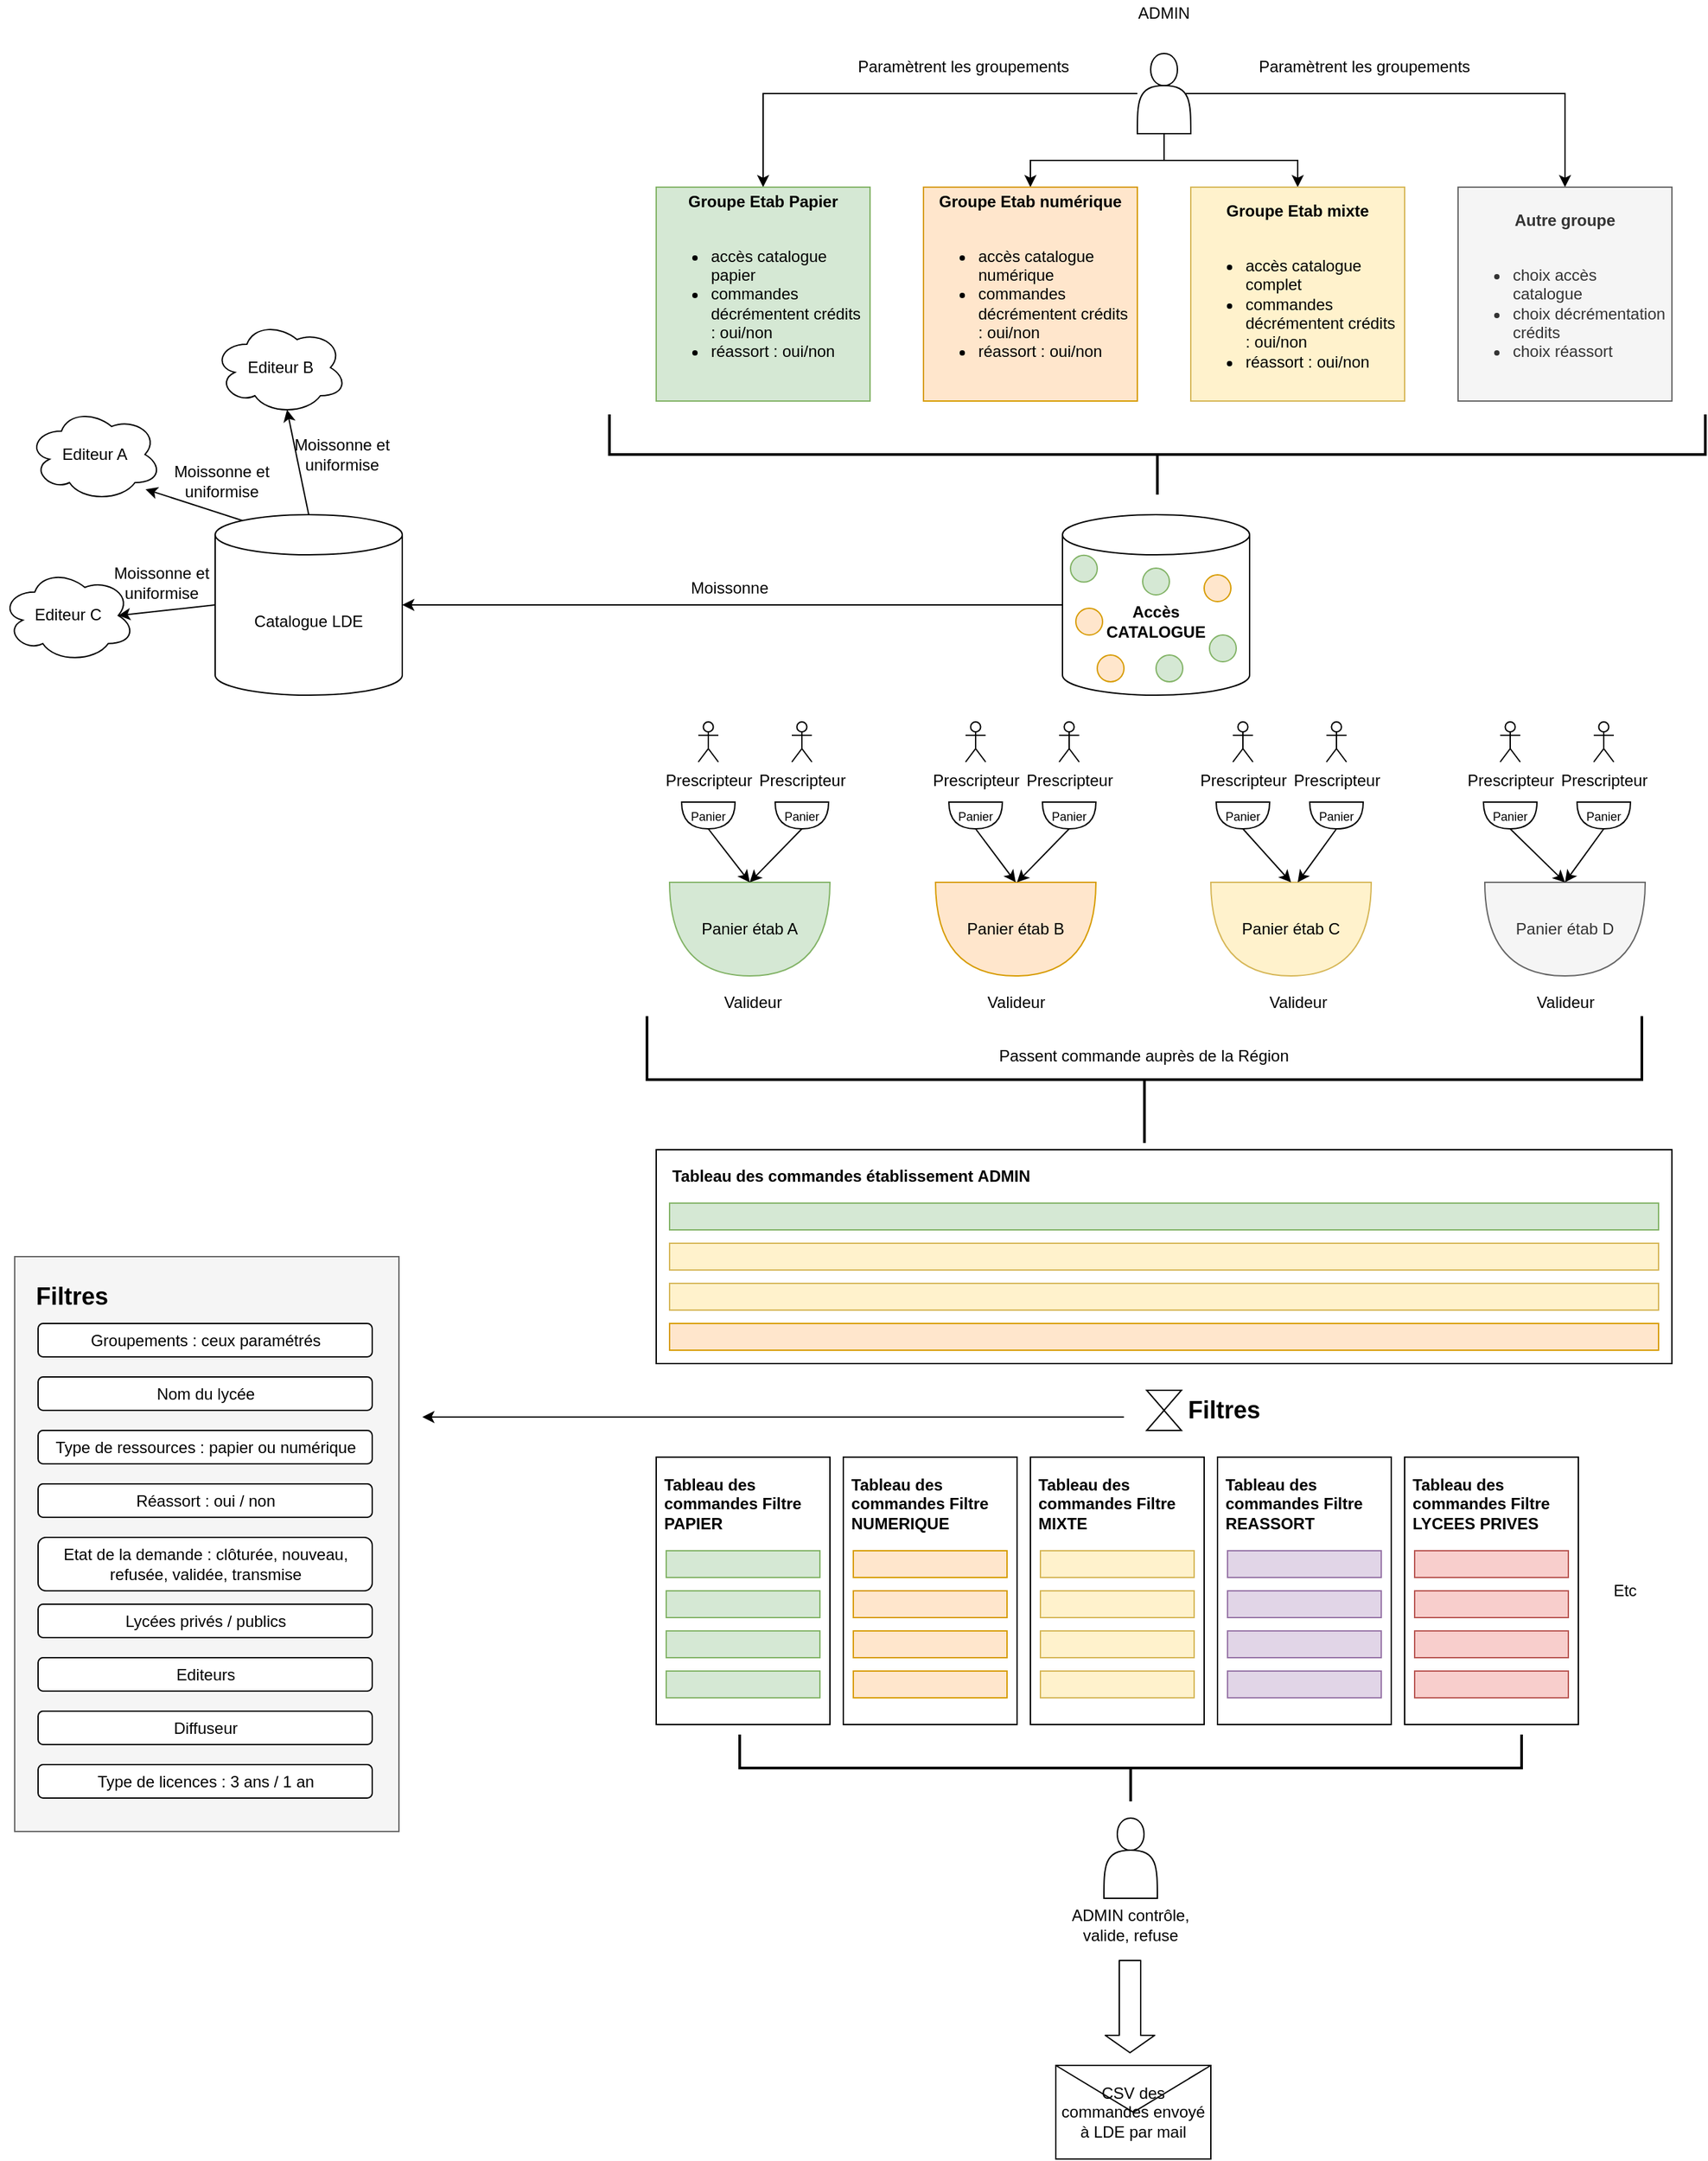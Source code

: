 <mxfile version="14.6.12" type="github">
  <diagram id="M5NmcH6w99j9EcvWKyK-" name="Page-1">
    <mxGraphModel dx="1865" dy="547" grid="1" gridSize="10" guides="1" tooltips="1" connect="1" arrows="1" fold="1" page="1" pageScale="1" pageWidth="827" pageHeight="1169" math="0" shadow="0">
      <root>
        <mxCell id="0" />
        <mxCell id="1" parent="0" />
        <mxCell id="MbVoy9RgzzWDaomn8BP1-6" style="edgeStyle=orthogonalEdgeStyle;rounded=0;orthogonalLoop=1;jettySize=auto;html=1;entryX=0.5;entryY=0;entryDx=0;entryDy=0;exitX=0.5;exitY=1;exitDx=0;exitDy=0;" edge="1" parent="1" source="MbVoy9RgzzWDaomn8BP1-1" target="MbVoy9RgzzWDaomn8BP1-3">
          <mxGeometry relative="1" as="geometry">
            <mxPoint x="120" y="150" as="sourcePoint" />
          </mxGeometry>
        </mxCell>
        <mxCell id="MbVoy9RgzzWDaomn8BP1-7" style="edgeStyle=orthogonalEdgeStyle;rounded=0;orthogonalLoop=1;jettySize=auto;html=1;entryX=0.5;entryY=0;entryDx=0;entryDy=0;" edge="1" parent="1" source="MbVoy9RgzzWDaomn8BP1-1" target="MbVoy9RgzzWDaomn8BP1-2">
          <mxGeometry relative="1" as="geometry" />
        </mxCell>
        <mxCell id="MbVoy9RgzzWDaomn8BP1-8" style="edgeStyle=orthogonalEdgeStyle;rounded=0;orthogonalLoop=1;jettySize=auto;html=1;entryX=0.5;entryY=0;entryDx=0;entryDy=0;" edge="1" parent="1" source="MbVoy9RgzzWDaomn8BP1-1" target="MbVoy9RgzzWDaomn8BP1-4">
          <mxGeometry relative="1" as="geometry" />
        </mxCell>
        <mxCell id="MbVoy9RgzzWDaomn8BP1-9" style="edgeStyle=orthogonalEdgeStyle;rounded=0;orthogonalLoop=1;jettySize=auto;html=1;exitX=0.9;exitY=0.5;exitDx=0;exitDy=0;exitPerimeter=0;entryX=0.5;entryY=0;entryDx=0;entryDy=0;" edge="1" parent="1" source="MbVoy9RgzzWDaomn8BP1-1" target="MbVoy9RgzzWDaomn8BP1-5">
          <mxGeometry relative="1" as="geometry" />
        </mxCell>
        <mxCell id="MbVoy9RgzzWDaomn8BP1-1" value="" style="shape=actor;whiteSpace=wrap;html=1;" vertex="1" parent="1">
          <mxGeometry x="400" y="60" width="40" height="60" as="geometry" />
        </mxCell>
        <mxCell id="MbVoy9RgzzWDaomn8BP1-2" value="&lt;div&gt;&lt;b&gt;Groupe Etab Papier&lt;br&gt;&lt;/b&gt;&lt;/div&gt;&lt;div&gt;&lt;br&gt;&lt;/div&gt;&lt;div align=&quot;left&quot;&gt;&lt;ul&gt;&lt;li&gt;accès catalogue papier&lt;/li&gt;&lt;li&gt;commandes décrémentent crédits : oui/non&lt;/li&gt;&lt;li&gt;réassort : oui/non&lt;br&gt;&lt;/li&gt;&lt;/ul&gt;&lt;/div&gt;&lt;div&gt;&lt;br&gt;&lt;b&gt;&lt;/b&gt;&lt;/div&gt;" style="whiteSpace=wrap;html=1;aspect=fixed;fillColor=#d5e8d4;strokeColor=#82b366;" vertex="1" parent="1">
          <mxGeometry x="40" y="160" width="160" height="160" as="geometry" />
        </mxCell>
        <mxCell id="MbVoy9RgzzWDaomn8BP1-3" value="&lt;div&gt;&lt;b&gt;Groupe Etab numérique&lt;/b&gt;&lt;/div&gt;&lt;div align=&quot;left&quot;&gt;&lt;br&gt;&lt;/div&gt;&lt;div align=&quot;left&quot;&gt;&lt;ul&gt;&lt;li&gt;accès catalogue numérique&lt;/li&gt;&lt;li&gt;commandes décrémentent crédits : oui/non&lt;/li&gt;&lt;li&gt;réassort : oui/non&lt;br&gt;&lt;/li&gt;&lt;/ul&gt;&lt;/div&gt;&lt;div&gt;&lt;br&gt;&lt;/div&gt;" style="whiteSpace=wrap;html=1;aspect=fixed;fillColor=#ffe6cc;strokeColor=#d79b00;" vertex="1" parent="1">
          <mxGeometry x="240" y="160" width="160" height="160" as="geometry" />
        </mxCell>
        <mxCell id="MbVoy9RgzzWDaomn8BP1-4" value="&lt;div&gt;&lt;b&gt;Groupe Etab mixte&lt;/b&gt;&lt;/div&gt;&lt;div&gt;&lt;br&gt;&lt;/div&gt;&lt;div align=&quot;left&quot;&gt;&lt;ul&gt;&lt;li&gt;accès catalogue complet&lt;/li&gt;&lt;li&gt;commandes décrémentent crédits : oui/non&lt;/li&gt;&lt;li&gt;réassort : oui/non&lt;/li&gt;&lt;/ul&gt;&lt;/div&gt;" style="whiteSpace=wrap;html=1;aspect=fixed;fillColor=#fff2cc;strokeColor=#d6b656;" vertex="1" parent="1">
          <mxGeometry x="440" y="160" width="160" height="160" as="geometry" />
        </mxCell>
        <mxCell id="MbVoy9RgzzWDaomn8BP1-5" value="&lt;div&gt;&lt;b&gt;Autre groupe&lt;/b&gt;&lt;/div&gt;&lt;div align=&quot;left&quot;&gt;&lt;br&gt;&lt;/div&gt;&lt;div align=&quot;left&quot;&gt;&lt;ul&gt;&lt;li&gt;choix accès catalogue&lt;/li&gt;&lt;li&gt;choix décrémentation crédits&lt;/li&gt;&lt;li&gt;choix réassort&lt;/li&gt;&lt;/ul&gt;&lt;/div&gt;" style="whiteSpace=wrap;html=1;aspect=fixed;fillColor=#f5f5f5;strokeColor=#666666;fontColor=#333333;" vertex="1" parent="1">
          <mxGeometry x="640" y="160" width="160" height="160" as="geometry" />
        </mxCell>
        <mxCell id="MbVoy9RgzzWDaomn8BP1-10" value="" style="rounded=0;whiteSpace=wrap;html=1;" vertex="1" parent="1">
          <mxGeometry x="40" y="880" width="760" height="160" as="geometry" />
        </mxCell>
        <mxCell id="MbVoy9RgzzWDaomn8BP1-143" style="edgeStyle=none;rounded=0;orthogonalLoop=1;jettySize=auto;html=1;" edge="1" parent="1">
          <mxGeometry relative="1" as="geometry">
            <mxPoint x="-135" y="1080" as="targetPoint" />
            <mxPoint x="390" y="1080" as="sourcePoint" />
          </mxGeometry>
        </mxCell>
        <mxCell id="MbVoy9RgzzWDaomn8BP1-15" value="&lt;font style=&quot;font-size: 18px&quot;&gt;&lt;b&gt;Filtres&lt;/b&gt;&lt;/font&gt;" style="text;html=1;strokeColor=none;fillColor=none;align=center;verticalAlign=middle;whiteSpace=wrap;rounded=0;" vertex="1" parent="1">
          <mxGeometry x="440" y="1065" width="50" height="20" as="geometry" />
        </mxCell>
        <mxCell id="MbVoy9RgzzWDaomn8BP1-17" value="&lt;div align=&quot;left&quot;&gt;&lt;b&gt;Tableau des commandes établissement&lt;/b&gt; &lt;b&gt;ADMIN&lt;/b&gt;&lt;br&gt;&lt;/div&gt;" style="text;html=1;strokeColor=none;fillColor=none;align=left;verticalAlign=middle;whiteSpace=wrap;rounded=0;" vertex="1" parent="1">
          <mxGeometry x="50" y="890" width="310" height="20" as="geometry" />
        </mxCell>
        <mxCell id="MbVoy9RgzzWDaomn8BP1-18" value="" style="rounded=0;whiteSpace=wrap;html=1;fillColor=#d5e8d4;strokeColor=#82b366;" vertex="1" parent="1">
          <mxGeometry x="50" y="920" width="740" height="20" as="geometry" />
        </mxCell>
        <mxCell id="MbVoy9RgzzWDaomn8BP1-19" value="" style="rounded=0;whiteSpace=wrap;html=1;fillColor=#fff2cc;strokeColor=#d6b656;" vertex="1" parent="1">
          <mxGeometry x="50" y="950" width="740" height="20" as="geometry" />
        </mxCell>
        <mxCell id="MbVoy9RgzzWDaomn8BP1-20" value="" style="rounded=0;whiteSpace=wrap;html=1;fillColor=#fff2cc;strokeColor=#d6b656;" vertex="1" parent="1">
          <mxGeometry x="50" y="980" width="740" height="20" as="geometry" />
        </mxCell>
        <mxCell id="MbVoy9RgzzWDaomn8BP1-21" value="" style="rounded=0;whiteSpace=wrap;html=1;fillColor=#ffe6cc;strokeColor=#d79b00;" vertex="1" parent="1">
          <mxGeometry x="50" y="1010" width="740" height="20" as="geometry" />
        </mxCell>
        <mxCell id="MbVoy9RgzzWDaomn8BP1-22" value="" style="shape=collate;whiteSpace=wrap;html=1;" vertex="1" parent="1">
          <mxGeometry x="407" y="1060" width="26" height="30" as="geometry" />
        </mxCell>
        <mxCell id="MbVoy9RgzzWDaomn8BP1-32" value="" style="group" vertex="1" connectable="0" parent="1">
          <mxGeometry x="40" y="1110" width="130" height="200" as="geometry" />
        </mxCell>
        <mxCell id="MbVoy9RgzzWDaomn8BP1-26" value="" style="rounded=0;whiteSpace=wrap;html=1;" vertex="1" parent="MbVoy9RgzzWDaomn8BP1-32">
          <mxGeometry width="130" height="200" as="geometry" />
        </mxCell>
        <mxCell id="MbVoy9RgzzWDaomn8BP1-27" value="&lt;div align=&quot;left&quot;&gt;&lt;b&gt;Tableau des commandes Filtre PAPIER&lt;/b&gt;&lt;br&gt;&lt;/div&gt;" style="text;html=1;strokeColor=none;fillColor=none;align=center;verticalAlign=middle;whiteSpace=wrap;rounded=0;" vertex="1" parent="MbVoy9RgzzWDaomn8BP1-32">
          <mxGeometry x="5" y="10" width="115" height="50" as="geometry" />
        </mxCell>
        <mxCell id="MbVoy9RgzzWDaomn8BP1-54" value="" style="group" vertex="1" connectable="0" parent="MbVoy9RgzzWDaomn8BP1-32">
          <mxGeometry x="7.5" y="70" width="115" height="110" as="geometry" />
        </mxCell>
        <mxCell id="MbVoy9RgzzWDaomn8BP1-28" value="" style="rounded=0;whiteSpace=wrap;html=1;fillColor=#d5e8d4;strokeColor=#82b366;" vertex="1" parent="MbVoy9RgzzWDaomn8BP1-54">
          <mxGeometry width="115" height="20" as="geometry" />
        </mxCell>
        <mxCell id="MbVoy9RgzzWDaomn8BP1-29" value="" style="rounded=0;whiteSpace=wrap;html=1;fillColor=#d5e8d4;strokeColor=#82b366;" vertex="1" parent="MbVoy9RgzzWDaomn8BP1-54">
          <mxGeometry y="30" width="115" height="20" as="geometry" />
        </mxCell>
        <mxCell id="MbVoy9RgzzWDaomn8BP1-30" value="" style="rounded=0;whiteSpace=wrap;html=1;fillColor=#d5e8d4;strokeColor=#82b366;" vertex="1" parent="MbVoy9RgzzWDaomn8BP1-54">
          <mxGeometry y="60" width="115" height="20" as="geometry" />
        </mxCell>
        <mxCell id="MbVoy9RgzzWDaomn8BP1-31" value="" style="rounded=0;whiteSpace=wrap;html=1;fillColor=#d5e8d4;strokeColor=#82b366;" vertex="1" parent="MbVoy9RgzzWDaomn8BP1-54">
          <mxGeometry y="90" width="115" height="20" as="geometry" />
        </mxCell>
        <mxCell id="MbVoy9RgzzWDaomn8BP1-73" style="edgeStyle=orthogonalEdgeStyle;rounded=0;orthogonalLoop=1;jettySize=auto;html=1;exitX=0.5;exitY=1;exitDx=0;exitDy=0;" edge="1" parent="MbVoy9RgzzWDaomn8BP1-54" source="MbVoy9RgzzWDaomn8BP1-29" target="MbVoy9RgzzWDaomn8BP1-29">
          <mxGeometry relative="1" as="geometry" />
        </mxCell>
        <mxCell id="MbVoy9RgzzWDaomn8BP1-74" value="" style="group" vertex="1" connectable="0" parent="1">
          <mxGeometry x="180" y="1110" width="130" height="200" as="geometry" />
        </mxCell>
        <mxCell id="MbVoy9RgzzWDaomn8BP1-75" value="" style="rounded=0;whiteSpace=wrap;html=1;" vertex="1" parent="MbVoy9RgzzWDaomn8BP1-74">
          <mxGeometry width="130" height="200" as="geometry" />
        </mxCell>
        <mxCell id="MbVoy9RgzzWDaomn8BP1-76" value="&lt;div align=&quot;left&quot;&gt;&lt;b&gt;Tableau des commandes Filtre NUMERIQUE&lt;/b&gt;&lt;br&gt;&lt;/div&gt;" style="text;html=1;strokeColor=none;fillColor=none;align=center;verticalAlign=middle;whiteSpace=wrap;rounded=0;" vertex="1" parent="MbVoy9RgzzWDaomn8BP1-74">
          <mxGeometry x="5" y="10" width="115" height="50" as="geometry" />
        </mxCell>
        <mxCell id="MbVoy9RgzzWDaomn8BP1-77" value="" style="group" vertex="1" connectable="0" parent="MbVoy9RgzzWDaomn8BP1-74">
          <mxGeometry x="7.5" y="70" width="115" height="110" as="geometry" />
        </mxCell>
        <mxCell id="MbVoy9RgzzWDaomn8BP1-78" value="" style="rounded=0;whiteSpace=wrap;html=1;fillColor=#ffe6cc;strokeColor=#d79b00;" vertex="1" parent="MbVoy9RgzzWDaomn8BP1-77">
          <mxGeometry width="115" height="20" as="geometry" />
        </mxCell>
        <mxCell id="MbVoy9RgzzWDaomn8BP1-79" value="" style="rounded=0;whiteSpace=wrap;html=1;fillColor=#ffe6cc;strokeColor=#d79b00;" vertex="1" parent="MbVoy9RgzzWDaomn8BP1-77">
          <mxGeometry y="30" width="115" height="20" as="geometry" />
        </mxCell>
        <mxCell id="MbVoy9RgzzWDaomn8BP1-80" value="" style="rounded=0;whiteSpace=wrap;html=1;fillColor=#ffe6cc;strokeColor=#d79b00;" vertex="1" parent="MbVoy9RgzzWDaomn8BP1-77">
          <mxGeometry y="60" width="115" height="20" as="geometry" />
        </mxCell>
        <mxCell id="MbVoy9RgzzWDaomn8BP1-81" value="" style="rounded=0;whiteSpace=wrap;html=1;fillColor=#ffe6cc;strokeColor=#d79b00;" vertex="1" parent="MbVoy9RgzzWDaomn8BP1-77">
          <mxGeometry y="90" width="115" height="20" as="geometry" />
        </mxCell>
        <mxCell id="MbVoy9RgzzWDaomn8BP1-82" style="edgeStyle=orthogonalEdgeStyle;rounded=0;orthogonalLoop=1;jettySize=auto;html=1;exitX=0.5;exitY=1;exitDx=0;exitDy=0;" edge="1" parent="MbVoy9RgzzWDaomn8BP1-77" source="MbVoy9RgzzWDaomn8BP1-79" target="MbVoy9RgzzWDaomn8BP1-79">
          <mxGeometry relative="1" as="geometry" />
        </mxCell>
        <mxCell id="MbVoy9RgzzWDaomn8BP1-83" value="" style="group" vertex="1" connectable="0" parent="1">
          <mxGeometry x="320" y="1110" width="130" height="200" as="geometry" />
        </mxCell>
        <mxCell id="MbVoy9RgzzWDaomn8BP1-84" value="" style="rounded=0;whiteSpace=wrap;html=1;" vertex="1" parent="MbVoy9RgzzWDaomn8BP1-83">
          <mxGeometry width="130" height="200" as="geometry" />
        </mxCell>
        <mxCell id="MbVoy9RgzzWDaomn8BP1-85" value="&lt;div align=&quot;left&quot;&gt;&lt;b&gt;Tableau des commandes Filtre MIXTE&lt;/b&gt;&lt;br&gt;&lt;/div&gt;" style="text;html=1;strokeColor=none;fillColor=none;align=center;verticalAlign=middle;whiteSpace=wrap;rounded=0;" vertex="1" parent="MbVoy9RgzzWDaomn8BP1-83">
          <mxGeometry x="5" y="10" width="115" height="50" as="geometry" />
        </mxCell>
        <mxCell id="MbVoy9RgzzWDaomn8BP1-86" value="" style="group" vertex="1" connectable="0" parent="MbVoy9RgzzWDaomn8BP1-83">
          <mxGeometry x="7.5" y="70" width="115" height="110" as="geometry" />
        </mxCell>
        <mxCell id="MbVoy9RgzzWDaomn8BP1-87" value="" style="rounded=0;whiteSpace=wrap;html=1;fillColor=#fff2cc;strokeColor=#d6b656;" vertex="1" parent="MbVoy9RgzzWDaomn8BP1-86">
          <mxGeometry width="115" height="20" as="geometry" />
        </mxCell>
        <mxCell id="MbVoy9RgzzWDaomn8BP1-88" value="" style="rounded=0;whiteSpace=wrap;html=1;fillColor=#fff2cc;strokeColor=#d6b656;" vertex="1" parent="MbVoy9RgzzWDaomn8BP1-86">
          <mxGeometry y="30" width="115" height="20" as="geometry" />
        </mxCell>
        <mxCell id="MbVoy9RgzzWDaomn8BP1-89" value="" style="rounded=0;whiteSpace=wrap;html=1;fillColor=#fff2cc;strokeColor=#d6b656;" vertex="1" parent="MbVoy9RgzzWDaomn8BP1-86">
          <mxGeometry y="60" width="115" height="20" as="geometry" />
        </mxCell>
        <mxCell id="MbVoy9RgzzWDaomn8BP1-90" value="" style="rounded=0;whiteSpace=wrap;html=1;fillColor=#fff2cc;strokeColor=#d6b656;" vertex="1" parent="MbVoy9RgzzWDaomn8BP1-86">
          <mxGeometry y="90" width="115" height="20" as="geometry" />
        </mxCell>
        <mxCell id="MbVoy9RgzzWDaomn8BP1-91" style="edgeStyle=orthogonalEdgeStyle;rounded=0;orthogonalLoop=1;jettySize=auto;html=1;exitX=0.5;exitY=1;exitDx=0;exitDy=0;" edge="1" parent="MbVoy9RgzzWDaomn8BP1-86" source="MbVoy9RgzzWDaomn8BP1-88" target="MbVoy9RgzzWDaomn8BP1-88">
          <mxGeometry relative="1" as="geometry" />
        </mxCell>
        <mxCell id="MbVoy9RgzzWDaomn8BP1-96" value="" style="group" vertex="1" connectable="0" parent="1">
          <mxGeometry x="460" y="1110" width="130" height="200" as="geometry" />
        </mxCell>
        <mxCell id="MbVoy9RgzzWDaomn8BP1-97" value="" style="rounded=0;whiteSpace=wrap;html=1;" vertex="1" parent="MbVoy9RgzzWDaomn8BP1-96">
          <mxGeometry width="130" height="200" as="geometry" />
        </mxCell>
        <mxCell id="MbVoy9RgzzWDaomn8BP1-98" value="&lt;div align=&quot;left&quot;&gt;&lt;b&gt;Tableau des commandes Filtre REASSORT&lt;/b&gt;&lt;br&gt;&lt;/div&gt;" style="text;html=1;strokeColor=none;fillColor=none;align=center;verticalAlign=middle;whiteSpace=wrap;rounded=0;" vertex="1" parent="MbVoy9RgzzWDaomn8BP1-96">
          <mxGeometry x="5" y="10" width="115" height="50" as="geometry" />
        </mxCell>
        <mxCell id="MbVoy9RgzzWDaomn8BP1-99" value="" style="group" vertex="1" connectable="0" parent="MbVoy9RgzzWDaomn8BP1-96">
          <mxGeometry x="7.5" y="70" width="115" height="110" as="geometry" />
        </mxCell>
        <mxCell id="MbVoy9RgzzWDaomn8BP1-100" value="" style="rounded=0;whiteSpace=wrap;html=1;fillColor=#e1d5e7;strokeColor=#9673a6;" vertex="1" parent="MbVoy9RgzzWDaomn8BP1-99">
          <mxGeometry width="115" height="20" as="geometry" />
        </mxCell>
        <mxCell id="MbVoy9RgzzWDaomn8BP1-101" value="" style="rounded=0;whiteSpace=wrap;html=1;fillColor=#e1d5e7;strokeColor=#9673a6;" vertex="1" parent="MbVoy9RgzzWDaomn8BP1-99">
          <mxGeometry y="30" width="115" height="20" as="geometry" />
        </mxCell>
        <mxCell id="MbVoy9RgzzWDaomn8BP1-102" value="" style="rounded=0;whiteSpace=wrap;html=1;fillColor=#e1d5e7;strokeColor=#9673a6;" vertex="1" parent="MbVoy9RgzzWDaomn8BP1-99">
          <mxGeometry y="60" width="115" height="20" as="geometry" />
        </mxCell>
        <mxCell id="MbVoy9RgzzWDaomn8BP1-103" value="" style="rounded=0;whiteSpace=wrap;html=1;fillColor=#e1d5e7;strokeColor=#9673a6;" vertex="1" parent="MbVoy9RgzzWDaomn8BP1-99">
          <mxGeometry y="90" width="115" height="20" as="geometry" />
        </mxCell>
        <mxCell id="MbVoy9RgzzWDaomn8BP1-104" style="edgeStyle=orthogonalEdgeStyle;rounded=0;orthogonalLoop=1;jettySize=auto;html=1;exitX=0.5;exitY=1;exitDx=0;exitDy=0;" edge="1" parent="MbVoy9RgzzWDaomn8BP1-99" source="MbVoy9RgzzWDaomn8BP1-101" target="MbVoy9RgzzWDaomn8BP1-101">
          <mxGeometry relative="1" as="geometry" />
        </mxCell>
        <mxCell id="MbVoy9RgzzWDaomn8BP1-105" value="" style="group" vertex="1" connectable="0" parent="1">
          <mxGeometry x="600" y="1110" width="130" height="200" as="geometry" />
        </mxCell>
        <mxCell id="MbVoy9RgzzWDaomn8BP1-106" value="" style="rounded=0;whiteSpace=wrap;html=1;" vertex="1" parent="MbVoy9RgzzWDaomn8BP1-105">
          <mxGeometry width="130" height="200" as="geometry" />
        </mxCell>
        <mxCell id="MbVoy9RgzzWDaomn8BP1-107" value="&lt;div align=&quot;left&quot;&gt;&lt;b&gt;Tableau des commandes Filtre LYCEES PRIVES&lt;/b&gt;&lt;br&gt;&lt;/div&gt;" style="text;html=1;strokeColor=none;fillColor=none;align=center;verticalAlign=middle;whiteSpace=wrap;rounded=0;" vertex="1" parent="MbVoy9RgzzWDaomn8BP1-105">
          <mxGeometry x="5" y="10" width="115" height="50" as="geometry" />
        </mxCell>
        <mxCell id="MbVoy9RgzzWDaomn8BP1-108" value="" style="group" vertex="1" connectable="0" parent="MbVoy9RgzzWDaomn8BP1-105">
          <mxGeometry x="7.5" y="70" width="115" height="110" as="geometry" />
        </mxCell>
        <mxCell id="MbVoy9RgzzWDaomn8BP1-109" value="" style="rounded=0;whiteSpace=wrap;html=1;fillColor=#f8cecc;strokeColor=#b85450;" vertex="1" parent="MbVoy9RgzzWDaomn8BP1-108">
          <mxGeometry width="115" height="20" as="geometry" />
        </mxCell>
        <mxCell id="MbVoy9RgzzWDaomn8BP1-110" value="" style="rounded=0;whiteSpace=wrap;html=1;fillColor=#f8cecc;strokeColor=#b85450;" vertex="1" parent="MbVoy9RgzzWDaomn8BP1-108">
          <mxGeometry y="30" width="115" height="20" as="geometry" />
        </mxCell>
        <mxCell id="MbVoy9RgzzWDaomn8BP1-111" value="" style="rounded=0;whiteSpace=wrap;html=1;fillColor=#f8cecc;strokeColor=#b85450;" vertex="1" parent="MbVoy9RgzzWDaomn8BP1-108">
          <mxGeometry y="60" width="115" height="20" as="geometry" />
        </mxCell>
        <mxCell id="MbVoy9RgzzWDaomn8BP1-112" value="" style="rounded=0;whiteSpace=wrap;html=1;fillColor=#f8cecc;strokeColor=#b85450;" vertex="1" parent="MbVoy9RgzzWDaomn8BP1-108">
          <mxGeometry y="90" width="115" height="20" as="geometry" />
        </mxCell>
        <mxCell id="MbVoy9RgzzWDaomn8BP1-113" style="edgeStyle=orthogonalEdgeStyle;rounded=0;orthogonalLoop=1;jettySize=auto;html=1;exitX=0.5;exitY=1;exitDx=0;exitDy=0;" edge="1" parent="MbVoy9RgzzWDaomn8BP1-108" source="MbVoy9RgzzWDaomn8BP1-110" target="MbVoy9RgzzWDaomn8BP1-110">
          <mxGeometry relative="1" as="geometry" />
        </mxCell>
        <mxCell id="MbVoy9RgzzWDaomn8BP1-114" value="Etc" style="text;html=1;strokeColor=none;fillColor=none;align=center;verticalAlign=middle;whiteSpace=wrap;rounded=0;" vertex="1" parent="1">
          <mxGeometry x="740" y="1200" width="50" height="20" as="geometry" />
        </mxCell>
        <mxCell id="MbVoy9RgzzWDaomn8BP1-123" value="Paramètrent les groupements" style="text;html=1;strokeColor=none;fillColor=none;align=center;verticalAlign=middle;whiteSpace=wrap;rounded=0;" vertex="1" parent="1">
          <mxGeometry x="150" y="60" width="240" height="20" as="geometry" />
        </mxCell>
        <mxCell id="MbVoy9RgzzWDaomn8BP1-124" value="Paramètrent les groupements" style="text;html=1;strokeColor=none;fillColor=none;align=center;verticalAlign=middle;whiteSpace=wrap;rounded=0;" vertex="1" parent="1">
          <mxGeometry x="450" y="60" width="240" height="20" as="geometry" />
        </mxCell>
        <mxCell id="MbVoy9RgzzWDaomn8BP1-125" value="ADMIN" style="text;html=1;strokeColor=none;fillColor=none;align=center;verticalAlign=middle;whiteSpace=wrap;rounded=0;" vertex="1" parent="1">
          <mxGeometry x="300" y="20" width="240" height="20" as="geometry" />
        </mxCell>
        <mxCell id="MbVoy9RgzzWDaomn8BP1-126" value="" style="shape=actor;whiteSpace=wrap;html=1;" vertex="1" parent="1">
          <mxGeometry x="375" y="1380" width="40" height="60" as="geometry" />
        </mxCell>
        <mxCell id="MbVoy9RgzzWDaomn8BP1-141" value="" style="strokeWidth=2;html=1;shape=mxgraph.flowchart.annotation_2;align=left;labelPosition=right;pointerEvents=1;rotation=-90;" vertex="1" parent="1">
          <mxGeometry x="370" y="1050" width="50" height="585" as="geometry" />
        </mxCell>
        <mxCell id="MbVoy9RgzzWDaomn8BP1-142" value="ADMIN contrôle, valide, refuse" style="text;html=1;strokeColor=none;fillColor=none;align=center;verticalAlign=middle;whiteSpace=wrap;rounded=0;" vertex="1" parent="1">
          <mxGeometry x="335" y="1440" width="120" height="40" as="geometry" />
        </mxCell>
        <mxCell id="MbVoy9RgzzWDaomn8BP1-179" value="" style="strokeWidth=2;html=1;shape=mxgraph.flowchart.annotation_2;align=left;labelPosition=right;pointerEvents=1;rotation=-90;" vertex="1" parent="1">
          <mxGeometry x="385" y="-50" width="60" height="820" as="geometry" />
        </mxCell>
        <mxCell id="MbVoy9RgzzWDaomn8BP1-184" value="" style="group" vertex="1" connectable="0" parent="1">
          <mxGeometry x="-440" y="960" width="397.5" height="430" as="geometry" />
        </mxCell>
        <mxCell id="MbVoy9RgzzWDaomn8BP1-178" value="" style="rounded=0;whiteSpace=wrap;html=1;fillColor=#f5f5f5;strokeColor=#666666;fontColor=#333333;" vertex="1" parent="MbVoy9RgzzWDaomn8BP1-184">
          <mxGeometry width="287.5" height="430" as="geometry" />
        </mxCell>
        <mxCell id="MbVoy9RgzzWDaomn8BP1-147" value="" style="group" vertex="1" connectable="0" parent="MbVoy9RgzzWDaomn8BP1-184">
          <mxGeometry x="17.5" y="130" width="250" height="25" as="geometry" />
        </mxCell>
        <mxCell id="MbVoy9RgzzWDaomn8BP1-146" value="" style="rounded=1;whiteSpace=wrap;html=1;" vertex="1" parent="MbVoy9RgzzWDaomn8BP1-147">
          <mxGeometry width="250" height="25" as="geometry" />
        </mxCell>
        <mxCell id="MbVoy9RgzzWDaomn8BP1-145" value="&lt;div&gt;Type de ressources : papier ou numérique&lt;/div&gt;" style="text;html=1;strokeColor=none;fillColor=none;align=center;verticalAlign=middle;whiteSpace=wrap;rounded=0;" vertex="1" parent="MbVoy9RgzzWDaomn8BP1-147">
          <mxGeometry x="5" y="2.5" width="240" height="20" as="geometry" />
        </mxCell>
        <mxCell id="MbVoy9RgzzWDaomn8BP1-148" value="" style="group" vertex="1" connectable="0" parent="MbVoy9RgzzWDaomn8BP1-184">
          <mxGeometry x="17.5" y="170" width="250" height="25" as="geometry" />
        </mxCell>
        <mxCell id="MbVoy9RgzzWDaomn8BP1-149" value="" style="rounded=1;whiteSpace=wrap;html=1;" vertex="1" parent="MbVoy9RgzzWDaomn8BP1-148">
          <mxGeometry width="250" height="25" as="geometry" />
        </mxCell>
        <mxCell id="MbVoy9RgzzWDaomn8BP1-150" value="Réassort : oui / non" style="text;html=1;strokeColor=none;fillColor=none;align=center;verticalAlign=middle;whiteSpace=wrap;rounded=0;" vertex="1" parent="MbVoy9RgzzWDaomn8BP1-148">
          <mxGeometry x="5" y="2.5" width="240" height="20" as="geometry" />
        </mxCell>
        <mxCell id="MbVoy9RgzzWDaomn8BP1-152" value="" style="group" vertex="1" connectable="0" parent="MbVoy9RgzzWDaomn8BP1-184">
          <mxGeometry x="17.5" y="210" width="285" height="220" as="geometry" />
        </mxCell>
        <mxCell id="MbVoy9RgzzWDaomn8BP1-153" value="" style="rounded=1;whiteSpace=wrap;html=1;" vertex="1" parent="MbVoy9RgzzWDaomn8BP1-152">
          <mxGeometry width="250" height="40" as="geometry" />
        </mxCell>
        <mxCell id="MbVoy9RgzzWDaomn8BP1-154" value="Etat de la demande : clôturée, nouveau, refusée, validée, transmise" style="text;html=1;strokeColor=none;fillColor=none;align=center;verticalAlign=middle;whiteSpace=wrap;rounded=0;" vertex="1" parent="MbVoy9RgzzWDaomn8BP1-152">
          <mxGeometry x="5" y="4" width="240" height="32" as="geometry" />
        </mxCell>
        <mxCell id="MbVoy9RgzzWDaomn8BP1-155" value="" style="group" vertex="1" connectable="0" parent="MbVoy9RgzzWDaomn8BP1-184">
          <mxGeometry x="17.5" y="90" width="250" height="25" as="geometry" />
        </mxCell>
        <mxCell id="MbVoy9RgzzWDaomn8BP1-156" value="" style="rounded=1;whiteSpace=wrap;html=1;" vertex="1" parent="MbVoy9RgzzWDaomn8BP1-155">
          <mxGeometry width="250" height="25" as="geometry" />
        </mxCell>
        <mxCell id="MbVoy9RgzzWDaomn8BP1-157" value="Nom du lycée" style="text;html=1;strokeColor=none;fillColor=none;align=center;verticalAlign=middle;whiteSpace=wrap;rounded=0;" vertex="1" parent="MbVoy9RgzzWDaomn8BP1-155">
          <mxGeometry x="5" y="2.5" width="240" height="20" as="geometry" />
        </mxCell>
        <mxCell id="MbVoy9RgzzWDaomn8BP1-158" value="" style="group" vertex="1" connectable="0" parent="MbVoy9RgzzWDaomn8BP1-184">
          <mxGeometry x="17.5" y="50" width="380" height="380" as="geometry" />
        </mxCell>
        <mxCell id="MbVoy9RgzzWDaomn8BP1-159" value="" style="rounded=1;whiteSpace=wrap;html=1;" vertex="1" parent="MbVoy9RgzzWDaomn8BP1-158">
          <mxGeometry width="250" height="25" as="geometry" />
        </mxCell>
        <mxCell id="MbVoy9RgzzWDaomn8BP1-160" value="Groupements : ceux paramétrés" style="text;html=1;strokeColor=none;fillColor=none;align=center;verticalAlign=middle;whiteSpace=wrap;rounded=0;" vertex="1" parent="MbVoy9RgzzWDaomn8BP1-158">
          <mxGeometry x="5" y="2.5" width="240" height="20" as="geometry" />
        </mxCell>
        <mxCell id="MbVoy9RgzzWDaomn8BP1-162" value="" style="group" vertex="1" connectable="0" parent="MbVoy9RgzzWDaomn8BP1-184">
          <mxGeometry x="17.5" y="260" width="250" height="25" as="geometry" />
        </mxCell>
        <mxCell id="MbVoy9RgzzWDaomn8BP1-163" value="" style="rounded=1;whiteSpace=wrap;html=1;" vertex="1" parent="MbVoy9RgzzWDaomn8BP1-162">
          <mxGeometry width="250" height="25" as="geometry" />
        </mxCell>
        <mxCell id="MbVoy9RgzzWDaomn8BP1-164" value="Lycées privés / publics" style="text;html=1;strokeColor=none;fillColor=none;align=center;verticalAlign=middle;whiteSpace=wrap;rounded=0;" vertex="1" parent="MbVoy9RgzzWDaomn8BP1-162">
          <mxGeometry x="5" y="2.5" width="240" height="20" as="geometry" />
        </mxCell>
        <mxCell id="MbVoy9RgzzWDaomn8BP1-165" value="" style="group" vertex="1" connectable="0" parent="MbVoy9RgzzWDaomn8BP1-184">
          <mxGeometry x="17.5" y="300" width="250" height="25" as="geometry" />
        </mxCell>
        <mxCell id="MbVoy9RgzzWDaomn8BP1-166" value="" style="rounded=1;whiteSpace=wrap;html=1;" vertex="1" parent="MbVoy9RgzzWDaomn8BP1-165">
          <mxGeometry width="250" height="25" as="geometry" />
        </mxCell>
        <mxCell id="MbVoy9RgzzWDaomn8BP1-167" value="Editeurs" style="text;html=1;strokeColor=none;fillColor=none;align=center;verticalAlign=middle;whiteSpace=wrap;rounded=0;" vertex="1" parent="MbVoy9RgzzWDaomn8BP1-165">
          <mxGeometry x="5" y="2.5" width="240" height="20" as="geometry" />
        </mxCell>
        <mxCell id="MbVoy9RgzzWDaomn8BP1-168" value="" style="group" vertex="1" connectable="0" parent="MbVoy9RgzzWDaomn8BP1-184">
          <mxGeometry x="17.5" y="340" width="250" height="25" as="geometry" />
        </mxCell>
        <mxCell id="MbVoy9RgzzWDaomn8BP1-169" value="" style="rounded=1;whiteSpace=wrap;html=1;" vertex="1" parent="MbVoy9RgzzWDaomn8BP1-168">
          <mxGeometry width="250" height="25" as="geometry" />
        </mxCell>
        <mxCell id="MbVoy9RgzzWDaomn8BP1-170" value="Diffuseur" style="text;html=1;strokeColor=none;fillColor=none;align=center;verticalAlign=middle;whiteSpace=wrap;rounded=0;" vertex="1" parent="MbVoy9RgzzWDaomn8BP1-168">
          <mxGeometry x="5" y="2.5" width="240" height="20" as="geometry" />
        </mxCell>
        <mxCell id="MbVoy9RgzzWDaomn8BP1-171" value="" style="group" vertex="1" connectable="0" parent="MbVoy9RgzzWDaomn8BP1-184">
          <mxGeometry x="17.5" y="380" width="250" height="25" as="geometry" />
        </mxCell>
        <mxCell id="MbVoy9RgzzWDaomn8BP1-172" value="" style="rounded=1;whiteSpace=wrap;html=1;" vertex="1" parent="MbVoy9RgzzWDaomn8BP1-171">
          <mxGeometry width="250" height="25" as="geometry" />
        </mxCell>
        <mxCell id="MbVoy9RgzzWDaomn8BP1-173" value="Type de licences : 3 ans / 1 an" style="text;html=1;strokeColor=none;fillColor=none;align=center;verticalAlign=middle;whiteSpace=wrap;rounded=0;" vertex="1" parent="MbVoy9RgzzWDaomn8BP1-171">
          <mxGeometry x="5" y="2.5" width="240" height="20" as="geometry" />
        </mxCell>
        <mxCell id="MbVoy9RgzzWDaomn8BP1-174" value="&lt;font style=&quot;font-size: 18px&quot;&gt;&lt;b&gt;Filtres&lt;/b&gt;&lt;/font&gt;" style="text;html=1;strokeColor=none;fillColor=none;align=center;verticalAlign=middle;whiteSpace=wrap;rounded=0;" vertex="1" parent="MbVoy9RgzzWDaomn8BP1-184">
          <mxGeometry x="17.5" y="20" width="50" height="20" as="geometry" />
        </mxCell>
        <mxCell id="MbVoy9RgzzWDaomn8BP1-281" style="edgeStyle=none;rounded=0;orthogonalLoop=1;jettySize=auto;html=1;exitX=0;exitY=0.5;exitDx=0;exitDy=0;exitPerimeter=0;entryX=1;entryY=0.5;entryDx=0;entryDy=0;entryPerimeter=0;" edge="1" parent="1" source="MbVoy9RgzzWDaomn8BP1-180" target="MbVoy9RgzzWDaomn8BP1-272">
          <mxGeometry relative="1" as="geometry" />
        </mxCell>
        <mxCell id="MbVoy9RgzzWDaomn8BP1-180" value="" style="shape=cylinder3;whiteSpace=wrap;html=1;boundedLbl=1;backgroundOutline=1;size=15;" vertex="1" parent="1">
          <mxGeometry x="344" y="405" width="140" height="135" as="geometry" />
        </mxCell>
        <mxCell id="MbVoy9RgzzWDaomn8BP1-187" value="" style="group" vertex="1" connectable="0" parent="1">
          <mxGeometry x="344" y="380" width="140" height="220" as="geometry" />
        </mxCell>
        <mxCell id="MbVoy9RgzzWDaomn8BP1-188" value="&lt;div&gt;&lt;b&gt;Accès&lt;/b&gt;&lt;/div&gt;&lt;div&gt;&lt;b&gt;CATALOGUE&lt;/b&gt;&lt;/div&gt;" style="text;html=1;strokeColor=none;fillColor=none;align=center;verticalAlign=middle;whiteSpace=wrap;rounded=0;" vertex="1" parent="MbVoy9RgzzWDaomn8BP1-187">
          <mxGeometry x="10" y="70" width="120" height="70" as="geometry" />
        </mxCell>
        <mxCell id="MbVoy9RgzzWDaomn8BP1-259" value="" style="ellipse;whiteSpace=wrap;html=1;aspect=fixed;fillColor=#d5e8d4;strokeColor=#82b366;" vertex="1" parent="MbVoy9RgzzWDaomn8BP1-187">
          <mxGeometry x="6" y="55.4" width="20" height="20" as="geometry" />
        </mxCell>
        <mxCell id="MbVoy9RgzzWDaomn8BP1-260" value="" style="ellipse;whiteSpace=wrap;html=1;aspect=fixed;fillColor=#ffe6cc;strokeColor=#d79b00;" vertex="1" parent="MbVoy9RgzzWDaomn8BP1-187">
          <mxGeometry x="10" y="95" width="20" height="20" as="geometry" />
        </mxCell>
        <mxCell id="MbVoy9RgzzWDaomn8BP1-262" value="" style="ellipse;whiteSpace=wrap;html=1;aspect=fixed;fillColor=#d5e8d4;strokeColor=#82b366;" vertex="1" parent="MbVoy9RgzzWDaomn8BP1-187">
          <mxGeometry x="60" y="65" width="20" height="20" as="geometry" />
        </mxCell>
        <mxCell id="MbVoy9RgzzWDaomn8BP1-263" value="" style="ellipse;whiteSpace=wrap;html=1;aspect=fixed;fillColor=#ffe6cc;strokeColor=#d79b00;" vertex="1" parent="MbVoy9RgzzWDaomn8BP1-187">
          <mxGeometry x="26" y="130" width="20" height="20" as="geometry" />
        </mxCell>
        <mxCell id="MbVoy9RgzzWDaomn8BP1-264" value="" style="ellipse;whiteSpace=wrap;html=1;aspect=fixed;fillColor=#d5e8d4;strokeColor=#82b366;" vertex="1" parent="MbVoy9RgzzWDaomn8BP1-187">
          <mxGeometry x="70" y="130" width="20" height="20" as="geometry" />
        </mxCell>
        <mxCell id="MbVoy9RgzzWDaomn8BP1-265" value="" style="ellipse;whiteSpace=wrap;html=1;aspect=fixed;fillColor=#d5e8d4;strokeColor=#82b366;" vertex="1" parent="MbVoy9RgzzWDaomn8BP1-187">
          <mxGeometry x="110" y="115" width="20" height="20" as="geometry" />
        </mxCell>
        <mxCell id="MbVoy9RgzzWDaomn8BP1-200" value="" style="group" vertex="1" connectable="0" parent="1">
          <mxGeometry x="59" y="560" width="40" height="80" as="geometry" />
        </mxCell>
        <mxCell id="MbVoy9RgzzWDaomn8BP1-189" value="&lt;font style=&quot;font-size: 9px&quot;&gt;Panier&lt;/font&gt;" style="shape=or;whiteSpace=wrap;html=1;rotation=0;direction=south;" vertex="1" parent="MbVoy9RgzzWDaomn8BP1-200">
          <mxGeometry y="60" width="40" height="20" as="geometry" />
        </mxCell>
        <mxCell id="MbVoy9RgzzWDaomn8BP1-190" value="Prescripteur" style="shape=umlActor;verticalLabelPosition=bottom;verticalAlign=top;html=1;outlineConnect=0;" vertex="1" parent="MbVoy9RgzzWDaomn8BP1-200">
          <mxGeometry x="12.5" width="15" height="30" as="geometry" />
        </mxCell>
        <mxCell id="MbVoy9RgzzWDaomn8BP1-201" value="" style="group" vertex="1" connectable="0" parent="1">
          <mxGeometry x="129" y="560" width="40" height="80" as="geometry" />
        </mxCell>
        <mxCell id="MbVoy9RgzzWDaomn8BP1-202" value="&lt;font style=&quot;font-size: 9px&quot;&gt;Panier&lt;/font&gt;" style="shape=or;whiteSpace=wrap;html=1;rotation=0;direction=south;" vertex="1" parent="MbVoy9RgzzWDaomn8BP1-201">
          <mxGeometry y="60" width="40" height="20" as="geometry" />
        </mxCell>
        <mxCell id="MbVoy9RgzzWDaomn8BP1-203" value="Prescripteur" style="shape=umlActor;verticalLabelPosition=bottom;verticalAlign=top;html=1;outlineConnect=0;" vertex="1" parent="MbVoy9RgzzWDaomn8BP1-201">
          <mxGeometry x="12.5" width="15" height="30" as="geometry" />
        </mxCell>
        <mxCell id="MbVoy9RgzzWDaomn8BP1-207" value="" style="group" vertex="1" connectable="0" parent="1">
          <mxGeometry x="259" y="560" width="40" height="80" as="geometry" />
        </mxCell>
        <mxCell id="MbVoy9RgzzWDaomn8BP1-208" value="&lt;font style=&quot;font-size: 9px&quot;&gt;Panier&lt;/font&gt;" style="shape=or;whiteSpace=wrap;html=1;rotation=0;direction=south;" vertex="1" parent="MbVoy9RgzzWDaomn8BP1-207">
          <mxGeometry y="60" width="40" height="20" as="geometry" />
        </mxCell>
        <mxCell id="MbVoy9RgzzWDaomn8BP1-209" value="Prescripteur" style="shape=umlActor;verticalLabelPosition=bottom;verticalAlign=top;html=1;outlineConnect=0;" vertex="1" parent="MbVoy9RgzzWDaomn8BP1-207">
          <mxGeometry x="12.5" width="15" height="30" as="geometry" />
        </mxCell>
        <mxCell id="MbVoy9RgzzWDaomn8BP1-210" value="" style="group" vertex="1" connectable="0" parent="1">
          <mxGeometry x="329" y="560" width="40" height="80" as="geometry" />
        </mxCell>
        <mxCell id="MbVoy9RgzzWDaomn8BP1-211" value="&lt;font style=&quot;font-size: 9px&quot;&gt;Panier&lt;/font&gt;" style="shape=or;whiteSpace=wrap;html=1;rotation=0;direction=south;" vertex="1" parent="MbVoy9RgzzWDaomn8BP1-210">
          <mxGeometry y="60" width="40" height="20" as="geometry" />
        </mxCell>
        <mxCell id="MbVoy9RgzzWDaomn8BP1-212" value="Prescripteur" style="shape=umlActor;verticalLabelPosition=bottom;verticalAlign=top;html=1;outlineConnect=0;" vertex="1" parent="MbVoy9RgzzWDaomn8BP1-210">
          <mxGeometry x="12.5" width="15" height="30" as="geometry" />
        </mxCell>
        <mxCell id="MbVoy9RgzzWDaomn8BP1-213" value="" style="group" vertex="1" connectable="0" parent="1">
          <mxGeometry x="459" y="560" width="40" height="80" as="geometry" />
        </mxCell>
        <mxCell id="MbVoy9RgzzWDaomn8BP1-214" value="&lt;font style=&quot;font-size: 9px&quot;&gt;Panier&lt;/font&gt;" style="shape=or;whiteSpace=wrap;html=1;rotation=0;direction=south;" vertex="1" parent="MbVoy9RgzzWDaomn8BP1-213">
          <mxGeometry y="60" width="40" height="20" as="geometry" />
        </mxCell>
        <mxCell id="MbVoy9RgzzWDaomn8BP1-215" value="Prescripteur" style="shape=umlActor;verticalLabelPosition=bottom;verticalAlign=top;html=1;outlineConnect=0;" vertex="1" parent="MbVoy9RgzzWDaomn8BP1-213">
          <mxGeometry x="12.5" width="15" height="30" as="geometry" />
        </mxCell>
        <mxCell id="MbVoy9RgzzWDaomn8BP1-216" value="" style="group" vertex="1" connectable="0" parent="1">
          <mxGeometry x="529" y="560" width="40" height="80" as="geometry" />
        </mxCell>
        <mxCell id="MbVoy9RgzzWDaomn8BP1-217" value="&lt;font style=&quot;font-size: 9px&quot;&gt;Panier&lt;/font&gt;" style="shape=or;whiteSpace=wrap;html=1;rotation=0;direction=south;" vertex="1" parent="MbVoy9RgzzWDaomn8BP1-216">
          <mxGeometry y="60" width="40" height="20" as="geometry" />
        </mxCell>
        <mxCell id="MbVoy9RgzzWDaomn8BP1-218" value="Prescripteur" style="shape=umlActor;verticalLabelPosition=bottom;verticalAlign=top;html=1;outlineConnect=0;" vertex="1" parent="MbVoy9RgzzWDaomn8BP1-216">
          <mxGeometry x="12.5" width="15" height="30" as="geometry" />
        </mxCell>
        <mxCell id="MbVoy9RgzzWDaomn8BP1-234" value="" style="group" vertex="1" connectable="0" parent="1">
          <mxGeometry x="659" y="560" width="40" height="80" as="geometry" />
        </mxCell>
        <mxCell id="MbVoy9RgzzWDaomn8BP1-235" value="&lt;font style=&quot;font-size: 9px&quot;&gt;Panier&lt;/font&gt;" style="shape=or;whiteSpace=wrap;html=1;rotation=0;direction=south;" vertex="1" parent="MbVoy9RgzzWDaomn8BP1-234">
          <mxGeometry y="60" width="40" height="20" as="geometry" />
        </mxCell>
        <mxCell id="MbVoy9RgzzWDaomn8BP1-236" value="Prescripteur" style="shape=umlActor;verticalLabelPosition=bottom;verticalAlign=top;html=1;outlineConnect=0;" vertex="1" parent="MbVoy9RgzzWDaomn8BP1-234">
          <mxGeometry x="12.5" width="15" height="30" as="geometry" />
        </mxCell>
        <mxCell id="MbVoy9RgzzWDaomn8BP1-237" value="" style="group" vertex="1" connectable="0" parent="1">
          <mxGeometry x="729" y="560" width="40" height="80" as="geometry" />
        </mxCell>
        <mxCell id="MbVoy9RgzzWDaomn8BP1-238" value="&lt;font style=&quot;font-size: 9px&quot;&gt;Panier&lt;/font&gt;" style="shape=or;whiteSpace=wrap;html=1;rotation=0;direction=south;" vertex="1" parent="MbVoy9RgzzWDaomn8BP1-237">
          <mxGeometry y="60" width="40" height="20" as="geometry" />
        </mxCell>
        <mxCell id="MbVoy9RgzzWDaomn8BP1-239" value="Prescripteur" style="shape=umlActor;verticalLabelPosition=bottom;verticalAlign=top;html=1;outlineConnect=0;" vertex="1" parent="MbVoy9RgzzWDaomn8BP1-237">
          <mxGeometry x="12.5" width="15" height="30" as="geometry" />
        </mxCell>
        <mxCell id="MbVoy9RgzzWDaomn8BP1-241" value="&lt;font style=&quot;font-size: 9px&quot;&gt;&lt;font style=&quot;font-size: 12px&quot;&gt;Panier étab A&lt;/font&gt;&lt;br&gt;&lt;/font&gt;" style="shape=or;whiteSpace=wrap;html=1;rotation=0;direction=south;fillColor=#d5e8d4;strokeColor=#82b366;" vertex="1" parent="1">
          <mxGeometry x="50" y="680" width="120" height="70" as="geometry" />
        </mxCell>
        <mxCell id="MbVoy9RgzzWDaomn8BP1-242" value="&lt;font style=&quot;font-size: 9px&quot;&gt;&lt;font style=&quot;font-size: 12px&quot;&gt;Panier étab B&lt;/font&gt;&lt;br&gt;&lt;/font&gt;" style="shape=or;whiteSpace=wrap;html=1;rotation=0;direction=south;fillColor=#ffe6cc;strokeColor=#d79b00;" vertex="1" parent="1">
          <mxGeometry x="249" y="680" width="120" height="70" as="geometry" />
        </mxCell>
        <mxCell id="MbVoy9RgzzWDaomn8BP1-243" value="&lt;font style=&quot;font-size: 9px&quot;&gt;&lt;font style=&quot;font-size: 12px&quot;&gt;Panier étab C&lt;/font&gt;&lt;br&gt;&lt;/font&gt;" style="shape=or;whiteSpace=wrap;html=1;rotation=0;direction=south;fillColor=#fff2cc;strokeColor=#d6b656;" vertex="1" parent="1">
          <mxGeometry x="455" y="680" width="120" height="70" as="geometry" />
        </mxCell>
        <mxCell id="MbVoy9RgzzWDaomn8BP1-244" value="&lt;font style=&quot;font-size: 9px&quot;&gt;&lt;font style=&quot;font-size: 12px&quot;&gt;Panier étab D&lt;/font&gt;&lt;br&gt;&lt;/font&gt;" style="shape=or;whiteSpace=wrap;html=1;rotation=0;direction=south;fillColor=#f5f5f5;strokeColor=#666666;fontColor=#333333;" vertex="1" parent="1">
          <mxGeometry x="660" y="680" width="120" height="70" as="geometry" />
        </mxCell>
        <mxCell id="MbVoy9RgzzWDaomn8BP1-245" value="" style="strokeWidth=2;html=1;shape=mxgraph.flowchart.annotation_2;align=left;labelPosition=right;pointerEvents=1;rotation=-90;" vertex="1" parent="1">
          <mxGeometry x="357.89" y="455.4" width="94.84" height="744.38" as="geometry" />
        </mxCell>
        <mxCell id="MbVoy9RgzzWDaomn8BP1-246" value="Valideur" style="text;html=1;strokeColor=none;fillColor=none;align=center;verticalAlign=middle;whiteSpace=wrap;rounded=0;" vertex="1" parent="1">
          <mxGeometry x="45" y="760" width="135" height="20" as="geometry" />
        </mxCell>
        <mxCell id="MbVoy9RgzzWDaomn8BP1-247" value="Valideur" style="text;html=1;strokeColor=none;fillColor=none;align=center;verticalAlign=middle;whiteSpace=wrap;rounded=0;" vertex="1" parent="1">
          <mxGeometry x="241.5" y="760" width="135" height="20" as="geometry" />
        </mxCell>
        <mxCell id="MbVoy9RgzzWDaomn8BP1-248" value="Valideur" style="text;html=1;strokeColor=none;fillColor=none;align=center;verticalAlign=middle;whiteSpace=wrap;rounded=0;" vertex="1" parent="1">
          <mxGeometry x="452.5" y="760" width="135" height="20" as="geometry" />
        </mxCell>
        <mxCell id="MbVoy9RgzzWDaomn8BP1-249" value="Valideur" style="text;html=1;strokeColor=none;fillColor=none;align=center;verticalAlign=middle;whiteSpace=wrap;rounded=0;" vertex="1" parent="1">
          <mxGeometry x="652.5" y="760" width="135" height="20" as="geometry" />
        </mxCell>
        <mxCell id="MbVoy9RgzzWDaomn8BP1-250" value="Passent commande auprès de la Région" style="text;html=1;strokeColor=none;fillColor=none;align=center;verticalAlign=middle;whiteSpace=wrap;rounded=0;" vertex="1" parent="1">
          <mxGeometry x="285.31" y="800" width="240" height="20" as="geometry" />
        </mxCell>
        <mxCell id="MbVoy9RgzzWDaomn8BP1-251" style="edgeStyle=none;rounded=0;orthogonalLoop=1;jettySize=auto;html=1;exitX=1;exitY=0.5;exitDx=0;exitDy=0;exitPerimeter=0;entryX=0;entryY=0.5;entryDx=0;entryDy=0;entryPerimeter=0;" edge="1" parent="1" source="MbVoy9RgzzWDaomn8BP1-189" target="MbVoy9RgzzWDaomn8BP1-241">
          <mxGeometry relative="1" as="geometry" />
        </mxCell>
        <mxCell id="MbVoy9RgzzWDaomn8BP1-252" style="edgeStyle=none;rounded=0;orthogonalLoop=1;jettySize=auto;html=1;exitX=1;exitY=0.5;exitDx=0;exitDy=0;exitPerimeter=0;" edge="1" parent="1" source="MbVoy9RgzzWDaomn8BP1-202">
          <mxGeometry relative="1" as="geometry">
            <mxPoint x="110" y="680" as="targetPoint" />
          </mxGeometry>
        </mxCell>
        <mxCell id="MbVoy9RgzzWDaomn8BP1-253" style="edgeStyle=none;rounded=0;orthogonalLoop=1;jettySize=auto;html=1;exitX=1;exitY=0.5;exitDx=0;exitDy=0;exitPerimeter=0;entryX=0;entryY=0.5;entryDx=0;entryDy=0;entryPerimeter=0;" edge="1" parent="1" source="MbVoy9RgzzWDaomn8BP1-208" target="MbVoy9RgzzWDaomn8BP1-242">
          <mxGeometry relative="1" as="geometry" />
        </mxCell>
        <mxCell id="MbVoy9RgzzWDaomn8BP1-254" style="edgeStyle=none;rounded=0;orthogonalLoop=1;jettySize=auto;html=1;exitX=1;exitY=0.5;exitDx=0;exitDy=0;exitPerimeter=0;" edge="1" parent="1" source="MbVoy9RgzzWDaomn8BP1-211">
          <mxGeometry relative="1" as="geometry">
            <mxPoint x="310" y="680" as="targetPoint" />
          </mxGeometry>
        </mxCell>
        <mxCell id="MbVoy9RgzzWDaomn8BP1-255" style="edgeStyle=none;rounded=0;orthogonalLoop=1;jettySize=auto;html=1;exitX=1;exitY=0.5;exitDx=0;exitDy=0;exitPerimeter=0;entryX=0;entryY=0.5;entryDx=0;entryDy=0;entryPerimeter=0;" edge="1" parent="1" source="MbVoy9RgzzWDaomn8BP1-214" target="MbVoy9RgzzWDaomn8BP1-243">
          <mxGeometry relative="1" as="geometry" />
        </mxCell>
        <mxCell id="MbVoy9RgzzWDaomn8BP1-256" style="edgeStyle=none;rounded=0;orthogonalLoop=1;jettySize=auto;html=1;exitX=1;exitY=0.5;exitDx=0;exitDy=0;exitPerimeter=0;" edge="1" parent="1" source="MbVoy9RgzzWDaomn8BP1-217">
          <mxGeometry relative="1" as="geometry">
            <mxPoint x="520" y="680" as="targetPoint" />
          </mxGeometry>
        </mxCell>
        <mxCell id="MbVoy9RgzzWDaomn8BP1-257" style="edgeStyle=none;rounded=0;orthogonalLoop=1;jettySize=auto;html=1;exitX=1;exitY=0.5;exitDx=0;exitDy=0;exitPerimeter=0;entryX=0;entryY=0.5;entryDx=0;entryDy=0;entryPerimeter=0;" edge="1" parent="1" source="MbVoy9RgzzWDaomn8BP1-235" target="MbVoy9RgzzWDaomn8BP1-244">
          <mxGeometry relative="1" as="geometry" />
        </mxCell>
        <mxCell id="MbVoy9RgzzWDaomn8BP1-258" style="edgeStyle=none;rounded=0;orthogonalLoop=1;jettySize=auto;html=1;exitX=1;exitY=0.5;exitDx=0;exitDy=0;exitPerimeter=0;" edge="1" parent="1" source="MbVoy9RgzzWDaomn8BP1-238">
          <mxGeometry relative="1" as="geometry">
            <mxPoint x="720" y="680" as="targetPoint" />
          </mxGeometry>
        </mxCell>
        <mxCell id="MbVoy9RgzzWDaomn8BP1-261" value="" style="ellipse;whiteSpace=wrap;html=1;aspect=fixed;fillColor=#ffe6cc;strokeColor=#d79b00;" vertex="1" parent="1">
          <mxGeometry x="450" y="450" width="20" height="20" as="geometry" />
        </mxCell>
        <mxCell id="MbVoy9RgzzWDaomn8BP1-266" value="" style="shape=flexArrow;endArrow=classic;html=1;width=16;endSize=4;" edge="1" parent="1">
          <mxGeometry width="50" height="50" relative="1" as="geometry">
            <mxPoint x="394.5" y="1486" as="sourcePoint" />
            <mxPoint x="394.5" y="1556" as="targetPoint" />
          </mxGeometry>
        </mxCell>
        <mxCell id="MbVoy9RgzzWDaomn8BP1-267" value="CSV des commandes envoyé à LDE par mail" style="shape=message;html=1;whiteSpace=wrap;html=1;outlineConnect=0;gradientColor=none;" vertex="1" parent="1">
          <mxGeometry x="339" y="1565" width="116" height="70" as="geometry" />
        </mxCell>
        <mxCell id="MbVoy9RgzzWDaomn8BP1-268" value="Editeur A" style="ellipse;shape=cloud;whiteSpace=wrap;html=1;align=center;gradientColor=none;" vertex="1" parent="1">
          <mxGeometry x="-430" y="325" width="100" height="70" as="geometry" />
        </mxCell>
        <mxCell id="MbVoy9RgzzWDaomn8BP1-269" value="Editeur B" style="ellipse;shape=cloud;whiteSpace=wrap;html=1;align=center;gradientColor=none;" vertex="1" parent="1">
          <mxGeometry x="-291.25" y="260" width="100" height="70" as="geometry" />
        </mxCell>
        <mxCell id="MbVoy9RgzzWDaomn8BP1-270" value="Editeur C" style="ellipse;shape=cloud;whiteSpace=wrap;html=1;align=center;gradientColor=none;" vertex="1" parent="1">
          <mxGeometry x="-450" y="445.4" width="100" height="70" as="geometry" />
        </mxCell>
        <mxCell id="MbVoy9RgzzWDaomn8BP1-273" style="edgeStyle=none;rounded=0;orthogonalLoop=1;jettySize=auto;html=1;exitX=0.5;exitY=0;exitDx=0;exitDy=0;exitPerimeter=0;entryX=0.55;entryY=0.95;entryDx=0;entryDy=0;entryPerimeter=0;" edge="1" parent="1" source="MbVoy9RgzzWDaomn8BP1-272" target="MbVoy9RgzzWDaomn8BP1-269">
          <mxGeometry relative="1" as="geometry" />
        </mxCell>
        <mxCell id="MbVoy9RgzzWDaomn8BP1-274" style="edgeStyle=none;rounded=0;orthogonalLoop=1;jettySize=auto;html=1;exitX=0.145;exitY=0;exitDx=0;exitDy=4.35;exitPerimeter=0;entryX=0.879;entryY=0.871;entryDx=0;entryDy=0;entryPerimeter=0;" edge="1" parent="1" source="MbVoy9RgzzWDaomn8BP1-272" target="MbVoy9RgzzWDaomn8BP1-268">
          <mxGeometry relative="1" as="geometry" />
        </mxCell>
        <mxCell id="MbVoy9RgzzWDaomn8BP1-275" style="edgeStyle=none;rounded=0;orthogonalLoop=1;jettySize=auto;html=1;exitX=0;exitY=0.5;exitDx=0;exitDy=0;exitPerimeter=0;entryX=0.875;entryY=0.5;entryDx=0;entryDy=0;entryPerimeter=0;" edge="1" parent="1" source="MbVoy9RgzzWDaomn8BP1-272" target="MbVoy9RgzzWDaomn8BP1-270">
          <mxGeometry relative="1" as="geometry" />
        </mxCell>
        <mxCell id="MbVoy9RgzzWDaomn8BP1-272" value="Catalogue LDE" style="shape=cylinder3;whiteSpace=wrap;html=1;boundedLbl=1;backgroundOutline=1;size=15;" vertex="1" parent="1">
          <mxGeometry x="-290" y="405" width="140" height="135" as="geometry" />
        </mxCell>
        <mxCell id="MbVoy9RgzzWDaomn8BP1-276" value="Moissonne et uniformise" style="text;html=1;strokeColor=none;fillColor=none;align=center;verticalAlign=middle;whiteSpace=wrap;rounded=0;" vertex="1" parent="1">
          <mxGeometry x="-240" y="350" width="90" height="20" as="geometry" />
        </mxCell>
        <mxCell id="MbVoy9RgzzWDaomn8BP1-277" value="Moissonne et uniformise" style="text;html=1;strokeColor=none;fillColor=none;align=center;verticalAlign=middle;whiteSpace=wrap;rounded=0;" vertex="1" parent="1">
          <mxGeometry x="-330" y="370" width="90" height="20" as="geometry" />
        </mxCell>
        <mxCell id="MbVoy9RgzzWDaomn8BP1-278" value="Moissonne et uniformise" style="text;html=1;strokeColor=none;fillColor=none;align=center;verticalAlign=middle;whiteSpace=wrap;rounded=0;" vertex="1" parent="1">
          <mxGeometry x="-375" y="445.5" width="90" height="20" as="geometry" />
        </mxCell>
        <mxCell id="MbVoy9RgzzWDaomn8BP1-280" value="Moissonne" style="text;html=1;strokeColor=none;fillColor=none;align=center;verticalAlign=middle;whiteSpace=wrap;rounded=0;" vertex="1" parent="1">
          <mxGeometry x="50" y="450" width="90" height="20" as="geometry" />
        </mxCell>
      </root>
    </mxGraphModel>
  </diagram>
</mxfile>
